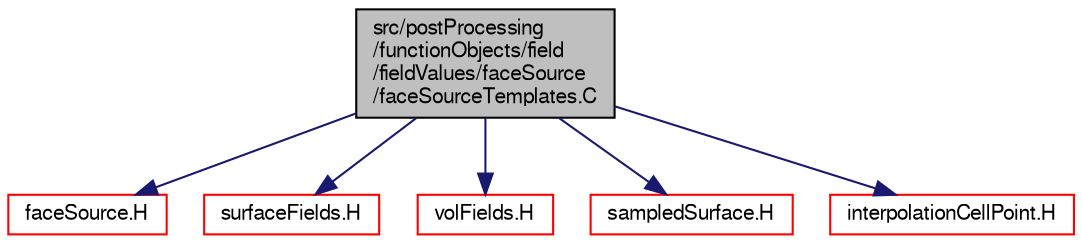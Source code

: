 digraph "src/postProcessing/functionObjects/field/fieldValues/faceSource/faceSourceTemplates.C"
{
  bgcolor="transparent";
  edge [fontname="FreeSans",fontsize="10",labelfontname="FreeSans",labelfontsize="10"];
  node [fontname="FreeSans",fontsize="10",shape=record];
  Node0 [label="src/postProcessing\l/functionObjects/field\l/fieldValues/faceSource\l/faceSourceTemplates.C",height=0.2,width=0.4,color="black", fillcolor="grey75", style="filled", fontcolor="black"];
  Node0 -> Node1 [color="midnightblue",fontsize="10",style="solid",fontname="FreeSans"];
  Node1 [label="faceSource.H",height=0.2,width=0.4,color="red",URL="$a13292.html"];
  Node0 -> Node278 [color="midnightblue",fontsize="10",style="solid",fontname="FreeSans"];
  Node278 [label="surfaceFields.H",height=0.2,width=0.4,color="red",URL="$a02735.html",tooltip="Foam::surfaceFields. "];
  Node0 -> Node312 [color="midnightblue",fontsize="10",style="solid",fontname="FreeSans"];
  Node312 [label="volFields.H",height=0.2,width=0.4,color="red",URL="$a02750.html"];
  Node0 -> Node317 [color="midnightblue",fontsize="10",style="solid",fontname="FreeSans"];
  Node317 [label="sampledSurface.H",height=0.2,width=0.4,color="red",URL="$a14777.html"];
  Node0 -> Node350 [color="midnightblue",fontsize="10",style="solid",fontname="FreeSans"];
  Node350 [label="interpolationCellPoint.H",height=0.2,width=0.4,color="red",URL="$a03800.html"];
}
